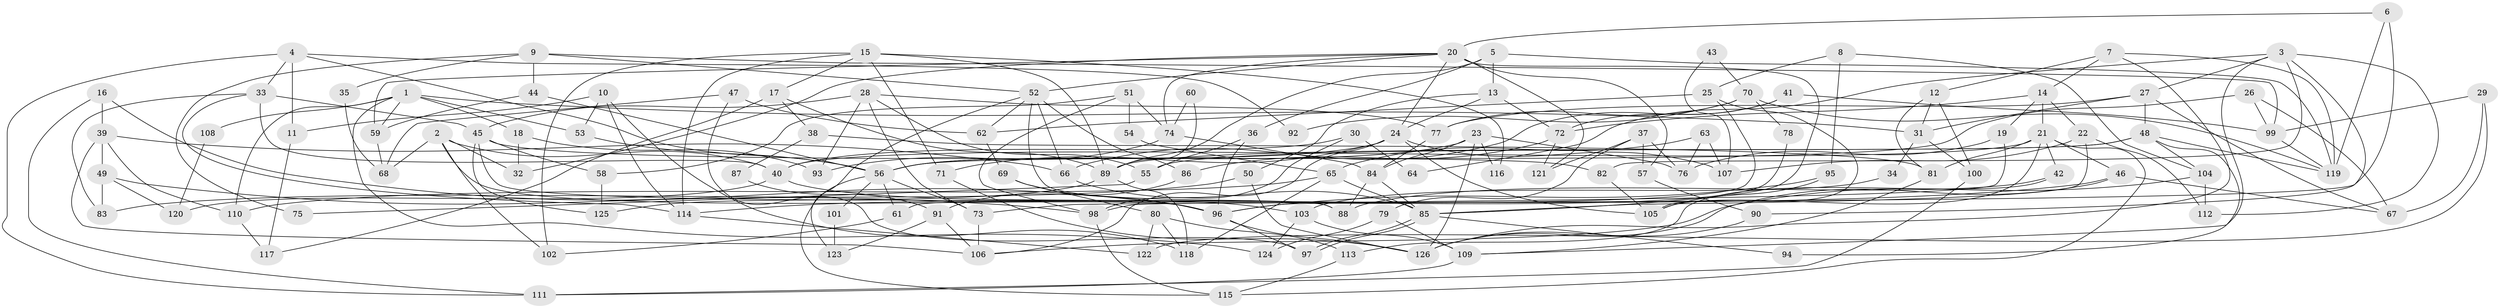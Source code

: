 // coarse degree distribution, {4: 0.09803921568627451, 8: 0.058823529411764705, 12: 0.0392156862745098, 5: 0.27450980392156865, 9: 0.058823529411764705, 6: 0.13725490196078433, 7: 0.13725490196078433, 3: 0.09803921568627451, 11: 0.0392156862745098, 13: 0.0196078431372549, 10: 0.0196078431372549, 2: 0.0196078431372549}
// Generated by graph-tools (version 1.1) at 2025/37/03/04/25 23:37:08]
// undirected, 126 vertices, 252 edges
graph export_dot {
  node [color=gray90,style=filled];
  1;
  2;
  3;
  4;
  5;
  6;
  7;
  8;
  9;
  10;
  11;
  12;
  13;
  14;
  15;
  16;
  17;
  18;
  19;
  20;
  21;
  22;
  23;
  24;
  25;
  26;
  27;
  28;
  29;
  30;
  31;
  32;
  33;
  34;
  35;
  36;
  37;
  38;
  39;
  40;
  41;
  42;
  43;
  44;
  45;
  46;
  47;
  48;
  49;
  50;
  51;
  52;
  53;
  54;
  55;
  56;
  57;
  58;
  59;
  60;
  61;
  62;
  63;
  64;
  65;
  66;
  67;
  68;
  69;
  70;
  71;
  72;
  73;
  74;
  75;
  76;
  77;
  78;
  79;
  80;
  81;
  82;
  83;
  84;
  85;
  86;
  87;
  88;
  89;
  90;
  91;
  92;
  93;
  94;
  95;
  96;
  97;
  98;
  99;
  100;
  101;
  102;
  103;
  104;
  105;
  106;
  107;
  108;
  109;
  110;
  111;
  112;
  113;
  114;
  115;
  116;
  117;
  118;
  119;
  120;
  121;
  122;
  123;
  124;
  125;
  126;
  1 -- 31;
  1 -- 18;
  1 -- 53;
  1 -- 59;
  1 -- 108;
  1 -- 110;
  1 -- 124;
  2 -- 68;
  2 -- 102;
  2 -- 32;
  2 -- 40;
  2 -- 96;
  3 -- 90;
  3 -- 27;
  3 -- 64;
  3 -- 82;
  3 -- 109;
  3 -- 112;
  4 -- 56;
  4 -- 33;
  4 -- 11;
  4 -- 92;
  4 -- 111;
  5 -- 36;
  5 -- 89;
  5 -- 13;
  5 -- 119;
  6 -- 20;
  6 -- 119;
  6 -- 98;
  7 -- 14;
  7 -- 12;
  7 -- 119;
  7 -- 126;
  8 -- 95;
  8 -- 25;
  8 -- 104;
  9 -- 44;
  9 -- 52;
  9 -- 35;
  9 -- 75;
  9 -- 99;
  10 -- 118;
  10 -- 114;
  10 -- 11;
  10 -- 53;
  11 -- 117;
  12 -- 100;
  12 -- 81;
  12 -- 31;
  13 -- 50;
  13 -- 24;
  13 -- 72;
  14 -- 21;
  14 -- 22;
  14 -- 19;
  14 -- 72;
  15 -- 89;
  15 -- 114;
  15 -- 17;
  15 -- 71;
  15 -- 102;
  15 -- 116;
  16 -- 96;
  16 -- 39;
  16 -- 111;
  17 -- 117;
  17 -- 38;
  17 -- 89;
  18 -- 32;
  18 -- 93;
  19 -- 76;
  19 -- 73;
  20 -- 24;
  20 -- 85;
  20 -- 32;
  20 -- 52;
  20 -- 57;
  20 -- 59;
  20 -- 74;
  20 -- 121;
  21 -- 40;
  21 -- 46;
  21 -- 42;
  21 -- 81;
  21 -- 105;
  21 -- 115;
  22 -- 112;
  22 -- 85;
  22 -- 107;
  23 -- 84;
  23 -- 56;
  23 -- 76;
  23 -- 116;
  23 -- 126;
  24 -- 71;
  24 -- 56;
  24 -- 105;
  24 -- 106;
  24 -- 107;
  25 -- 105;
  25 -- 62;
  25 -- 61;
  26 -- 99;
  26 -- 56;
  26 -- 67;
  27 -- 67;
  27 -- 48;
  27 -- 31;
  27 -- 77;
  28 -- 45;
  28 -- 73;
  28 -- 55;
  28 -- 77;
  28 -- 93;
  29 -- 122;
  29 -- 99;
  29 -- 67;
  30 -- 40;
  30 -- 98;
  30 -- 64;
  31 -- 34;
  31 -- 100;
  33 -- 40;
  33 -- 45;
  33 -- 83;
  33 -- 114;
  34 -- 103;
  35 -- 68;
  36 -- 55;
  36 -- 96;
  37 -- 76;
  37 -- 121;
  37 -- 57;
  37 -- 79;
  38 -- 81;
  38 -- 87;
  39 -- 106;
  39 -- 66;
  39 -- 49;
  39 -- 110;
  40 -- 103;
  40 -- 120;
  41 -- 72;
  41 -- 99;
  41 -- 66;
  42 -- 88;
  42 -- 113;
  43 -- 70;
  43 -- 107;
  44 -- 56;
  44 -- 59;
  45 -- 82;
  45 -- 125;
  45 -- 58;
  45 -- 88;
  46 -- 67;
  46 -- 126;
  46 -- 114;
  47 -- 62;
  47 -- 97;
  47 -- 68;
  48 -- 119;
  48 -- 104;
  48 -- 55;
  48 -- 89;
  48 -- 94;
  49 -- 98;
  49 -- 83;
  49 -- 120;
  50 -- 83;
  50 -- 126;
  51 -- 74;
  51 -- 98;
  51 -- 54;
  51 -- 58;
  52 -- 88;
  52 -- 62;
  52 -- 66;
  52 -- 86;
  52 -- 123;
  53 -- 56;
  54 -- 65;
  55 -- 75;
  56 -- 61;
  56 -- 73;
  56 -- 101;
  56 -- 115;
  57 -- 90;
  58 -- 125;
  59 -- 68;
  60 -- 74;
  60 -- 89;
  61 -- 102;
  62 -- 69;
  63 -- 107;
  63 -- 65;
  63 -- 76;
  65 -- 85;
  65 -- 110;
  65 -- 118;
  66 -- 85;
  69 -- 80;
  69 -- 96;
  70 -- 119;
  70 -- 77;
  70 -- 78;
  70 -- 92;
  71 -- 126;
  72 -- 86;
  72 -- 121;
  73 -- 106;
  74 -- 84;
  74 -- 93;
  77 -- 84;
  78 -- 96;
  79 -- 109;
  79 -- 124;
  80 -- 113;
  80 -- 118;
  80 -- 122;
  81 -- 109;
  82 -- 105;
  84 -- 85;
  84 -- 88;
  85 -- 97;
  85 -- 97;
  85 -- 94;
  86 -- 91;
  87 -- 91;
  89 -- 118;
  89 -- 125;
  90 -- 126;
  91 -- 106;
  91 -- 123;
  95 -- 105;
  95 -- 96;
  96 -- 126;
  96 -- 97;
  98 -- 115;
  99 -- 119;
  100 -- 111;
  101 -- 123;
  103 -- 109;
  103 -- 124;
  104 -- 106;
  104 -- 112;
  108 -- 120;
  109 -- 111;
  110 -- 117;
  113 -- 115;
  114 -- 122;
}
